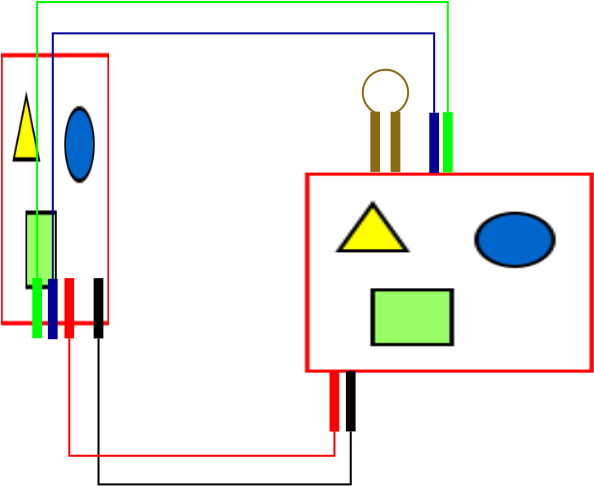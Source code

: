 <?xml version="1.0" encoding="UTF-8"?>
<dia:diagram xmlns:dia="http://www.lysator.liu.se/~alla/dia/">
  <dia:layer name="Fondo" visible="true" connectable="false"/>
  <dia:layer name="Fondo" visible="true" connectable="false"/>
  <dia:layer name="Fondo" visible="true" connectable="true" active="true">
    <dia:object type="Standard - Image" version="0" id="O0">
      <dia:attribute name="obj_pos">
        <dia:point val="7.35,-4.775"/>
      </dia:attribute>
      <dia:attribute name="obj_bb">
        <dia:rectangle val="7.35,-4.775;12.754,8.834"/>
      </dia:attribute>
      <dia:attribute name="elem_corner">
        <dia:point val="7.35,-4.775"/>
      </dia:attribute>
      <dia:attribute name="elem_width">
        <dia:real val="5.404"/>
      </dia:attribute>
      <dia:attribute name="elem_height">
        <dia:real val="13.609"/>
      </dia:attribute>
      <dia:attribute name="draw_border">
        <dia:boolean val="false"/>
      </dia:attribute>
      <dia:attribute name="keep_aspect">
        <dia:boolean val="true"/>
      </dia:attribute>
      <dia:attribute name="file">
        <dia:string>#FTDI.png#</dia:string>
      </dia:attribute>
    </dia:object>
    <dia:object type="Standard - Image" version="0" id="O1">
      <dia:attribute name="obj_pos">
        <dia:point val="22.55,1.2"/>
      </dia:attribute>
      <dia:attribute name="obj_bb">
        <dia:rectangle val="22.55,1.2;37,11.203"/>
      </dia:attribute>
      <dia:attribute name="elem_corner">
        <dia:point val="22.55,1.2"/>
      </dia:attribute>
      <dia:attribute name="elem_width">
        <dia:real val="14.45"/>
      </dia:attribute>
      <dia:attribute name="elem_height">
        <dia:real val="10.003"/>
      </dia:attribute>
      <dia:attribute name="draw_border">
        <dia:boolean val="false"/>
      </dia:attribute>
      <dia:attribute name="keep_aspect">
        <dia:boolean val="true"/>
      </dia:attribute>
      <dia:attribute name="file">
        <dia:string>#ESPCAM.png#</dia:string>
      </dia:attribute>
    </dia:object>
    <dia:object type="Standard - Box" version="0" id="O2">
      <dia:attribute name="obj_pos">
        <dia:point val="12.032,6.526"/>
      </dia:attribute>
      <dia:attribute name="obj_bb">
        <dia:rectangle val="11.982,6.476;12.469,9.49"/>
      </dia:attribute>
      <dia:attribute name="elem_corner">
        <dia:point val="12.032,6.526"/>
      </dia:attribute>
      <dia:attribute name="elem_width">
        <dia:real val="0.386"/>
      </dia:attribute>
      <dia:attribute name="elem_height">
        <dia:real val="2.914"/>
      </dia:attribute>
      <dia:attribute name="inner_color">
        <dia:color val="#000000ff"/>
      </dia:attribute>
      <dia:attribute name="show_background">
        <dia:boolean val="true"/>
      </dia:attribute>
    </dia:object>
    <dia:object type="Standard - Box" version="0" id="O3">
      <dia:attribute name="obj_pos">
        <dia:point val="10.573,6.522"/>
      </dia:attribute>
      <dia:attribute name="obj_bb">
        <dia:rectangle val="10.523,6.472;11.009,9.486"/>
      </dia:attribute>
      <dia:attribute name="elem_corner">
        <dia:point val="10.573,6.522"/>
      </dia:attribute>
      <dia:attribute name="elem_width">
        <dia:real val="0.386"/>
      </dia:attribute>
      <dia:attribute name="elem_height">
        <dia:real val="2.914"/>
      </dia:attribute>
      <dia:attribute name="border_color">
        <dia:color val="#ff0000ff"/>
      </dia:attribute>
      <dia:attribute name="inner_color">
        <dia:color val="#ff0000ff"/>
      </dia:attribute>
      <dia:attribute name="show_background">
        <dia:boolean val="true"/>
      </dia:attribute>
    </dia:object>
    <dia:object type="Standard - Box" version="0" id="O4">
      <dia:attribute name="obj_pos">
        <dia:point val="25.867,-1.8"/>
      </dia:attribute>
      <dia:attribute name="obj_bb">
        <dia:rectangle val="25.817,-1.85;26.304,1.164"/>
      </dia:attribute>
      <dia:attribute name="elem_corner">
        <dia:point val="25.867,-1.8"/>
      </dia:attribute>
      <dia:attribute name="elem_width">
        <dia:real val="0.386"/>
      </dia:attribute>
      <dia:attribute name="elem_height">
        <dia:real val="2.914"/>
      </dia:attribute>
      <dia:attribute name="border_color">
        <dia:color val="#8b6914ff"/>
      </dia:attribute>
      <dia:attribute name="inner_color">
        <dia:color val="#8b6914ff"/>
      </dia:attribute>
      <dia:attribute name="show_background">
        <dia:boolean val="true"/>
      </dia:attribute>
    </dia:object>
    <dia:object type="Standard - Box" version="0" id="O5">
      <dia:attribute name="obj_pos">
        <dia:point val="24.644,11.175"/>
      </dia:attribute>
      <dia:attribute name="obj_bb">
        <dia:rectangle val="24.594,11.124;25.08,14.138"/>
      </dia:attribute>
      <dia:attribute name="elem_corner">
        <dia:point val="24.644,11.175"/>
      </dia:attribute>
      <dia:attribute name="elem_width">
        <dia:real val="0.386"/>
      </dia:attribute>
      <dia:attribute name="elem_height">
        <dia:real val="2.914"/>
      </dia:attribute>
      <dia:attribute name="inner_color">
        <dia:color val="#000000ff"/>
      </dia:attribute>
      <dia:attribute name="show_background">
        <dia:boolean val="true"/>
      </dia:attribute>
    </dia:object>
    <dia:object type="Standard - ZigZagLine" version="1" id="O6">
      <dia:attribute name="obj_pos">
        <dia:point val="12.226,9.489"/>
      </dia:attribute>
      <dia:attribute name="obj_bb">
        <dia:rectangle val="12.176,9.439;24.887,16.839"/>
      </dia:attribute>
      <dia:attribute name="orth_points">
        <dia:point val="12.226,9.489"/>
        <dia:point val="12.226,16.789"/>
        <dia:point val="24.837,16.789"/>
        <dia:point val="24.837,14.138"/>
      </dia:attribute>
      <dia:attribute name="orth_orient">
        <dia:enum val="1"/>
        <dia:enum val="0"/>
        <dia:enum val="1"/>
      </dia:attribute>
      <dia:attribute name="autorouting">
        <dia:boolean val="false"/>
      </dia:attribute>
      <dia:connections>
        <dia:connection handle="0" to="O2" connection="8"/>
        <dia:connection handle="1" to="O5" connection="8"/>
      </dia:connections>
    </dia:object>
    <dia:object type="Standard - Box" version="0" id="O7">
      <dia:attribute name="obj_pos">
        <dia:point val="23.828,11.183"/>
      </dia:attribute>
      <dia:attribute name="obj_bb">
        <dia:rectangle val="23.778,11.133;24.264,14.146"/>
      </dia:attribute>
      <dia:attribute name="elem_corner">
        <dia:point val="23.828,11.183"/>
      </dia:attribute>
      <dia:attribute name="elem_width">
        <dia:real val="0.386"/>
      </dia:attribute>
      <dia:attribute name="elem_height">
        <dia:real val="2.914"/>
      </dia:attribute>
      <dia:attribute name="border_color">
        <dia:color val="#ff0000ff"/>
      </dia:attribute>
      <dia:attribute name="inner_color">
        <dia:color val="#ff0000ff"/>
      </dia:attribute>
      <dia:attribute name="show_background">
        <dia:boolean val="true"/>
      </dia:attribute>
    </dia:object>
    <dia:object type="Standard - ZigZagLine" version="1" id="O8">
      <dia:attribute name="obj_pos">
        <dia:point val="10.766,9.486"/>
      </dia:attribute>
      <dia:attribute name="obj_bb">
        <dia:rectangle val="10.716,9.436;24.071,15.407"/>
      </dia:attribute>
      <dia:attribute name="orth_points">
        <dia:point val="10.766,9.486"/>
        <dia:point val="10.766,15.357"/>
        <dia:point val="24.021,15.357"/>
        <dia:point val="24.021,14.136"/>
      </dia:attribute>
      <dia:attribute name="orth_orient">
        <dia:enum val="1"/>
        <dia:enum val="0"/>
        <dia:enum val="1"/>
      </dia:attribute>
      <dia:attribute name="autorouting">
        <dia:boolean val="false"/>
      </dia:attribute>
      <dia:attribute name="line_color">
        <dia:color val="#ff0000ff"/>
      </dia:attribute>
      <dia:connections>
        <dia:connection handle="0" to="O3" connection="8"/>
        <dia:connection handle="1" to="O7" connection="8"/>
      </dia:connections>
    </dia:object>
    <dia:object type="Standard - Box" version="0" id="O9">
      <dia:attribute name="obj_pos">
        <dia:point val="8.964,6.515"/>
      </dia:attribute>
      <dia:attribute name="obj_bb">
        <dia:rectangle val="8.914,6.465;9.4,9.479"/>
      </dia:attribute>
      <dia:attribute name="elem_corner">
        <dia:point val="8.964,6.515"/>
      </dia:attribute>
      <dia:attribute name="elem_width">
        <dia:real val="0.386"/>
      </dia:attribute>
      <dia:attribute name="elem_height">
        <dia:real val="2.914"/>
      </dia:attribute>
      <dia:attribute name="border_color">
        <dia:color val="#00ff00ff"/>
      </dia:attribute>
      <dia:attribute name="inner_color">
        <dia:color val="#00ff00ff"/>
      </dia:attribute>
      <dia:attribute name="show_background">
        <dia:boolean val="true"/>
      </dia:attribute>
    </dia:object>
    <dia:object type="Standard - Box" version="0" id="O10">
      <dia:attribute name="obj_pos">
        <dia:point val="29.498,-1.772"/>
      </dia:attribute>
      <dia:attribute name="obj_bb">
        <dia:rectangle val="29.448,-1.822;29.934,1.191"/>
      </dia:attribute>
      <dia:attribute name="elem_corner">
        <dia:point val="29.498,-1.772"/>
      </dia:attribute>
      <dia:attribute name="elem_width">
        <dia:real val="0.386"/>
      </dia:attribute>
      <dia:attribute name="elem_height">
        <dia:real val="2.914"/>
      </dia:attribute>
      <dia:attribute name="border_color">
        <dia:color val="#00ff00ff"/>
      </dia:attribute>
      <dia:attribute name="inner_color">
        <dia:color val="#00ff00ff"/>
      </dia:attribute>
      <dia:attribute name="show_background">
        <dia:boolean val="true"/>
      </dia:attribute>
    </dia:object>
    <dia:object type="Standard - ZigZagLine" version="1" id="O11">
      <dia:attribute name="obj_pos">
        <dia:point val="9.157,6.465"/>
      </dia:attribute>
      <dia:attribute name="obj_bb">
        <dia:rectangle val="9.107,-7.382;29.741,6.515"/>
      </dia:attribute>
      <dia:attribute name="orth_points">
        <dia:point val="9.157,6.465"/>
        <dia:point val="9.157,-7.332"/>
        <dia:point val="29.691,-7.332"/>
        <dia:point val="29.691,-1.809"/>
      </dia:attribute>
      <dia:attribute name="orth_orient">
        <dia:enum val="1"/>
        <dia:enum val="0"/>
        <dia:enum val="1"/>
      </dia:attribute>
      <dia:attribute name="autorouting">
        <dia:boolean val="false"/>
      </dia:attribute>
      <dia:attribute name="line_color">
        <dia:color val="#00ff00ff"/>
      </dia:attribute>
      <dia:connections>
        <dia:connection handle="0" to="O9" connection="8"/>
        <dia:connection handle="1" to="O10" connection="8"/>
      </dia:connections>
    </dia:object>
    <dia:object type="Standard - Box" version="0" id="O12">
      <dia:attribute name="obj_pos">
        <dia:point val="9.746,6.563"/>
      </dia:attribute>
      <dia:attribute name="obj_bb">
        <dia:rectangle val="9.696,6.513;10.183,9.527"/>
      </dia:attribute>
      <dia:attribute name="elem_corner">
        <dia:point val="9.746,6.563"/>
      </dia:attribute>
      <dia:attribute name="elem_width">
        <dia:real val="0.386"/>
      </dia:attribute>
      <dia:attribute name="elem_height">
        <dia:real val="2.914"/>
      </dia:attribute>
      <dia:attribute name="border_color">
        <dia:color val="#000099ff"/>
      </dia:attribute>
      <dia:attribute name="inner_color">
        <dia:color val="#000099ff"/>
      </dia:attribute>
      <dia:attribute name="show_background">
        <dia:boolean val="true"/>
      </dia:attribute>
    </dia:object>
    <dia:object type="Standard - Box" version="0" id="O13">
      <dia:attribute name="obj_pos">
        <dia:point val="28.815,-1.746"/>
      </dia:attribute>
      <dia:attribute name="obj_bb">
        <dia:rectangle val="28.765,-1.796;29.252,1.218"/>
      </dia:attribute>
      <dia:attribute name="elem_corner">
        <dia:point val="28.815,-1.746"/>
      </dia:attribute>
      <dia:attribute name="elem_width">
        <dia:real val="0.386"/>
      </dia:attribute>
      <dia:attribute name="elem_height">
        <dia:real val="2.914"/>
      </dia:attribute>
      <dia:attribute name="border_color">
        <dia:color val="#000099ff"/>
      </dia:attribute>
      <dia:attribute name="inner_color">
        <dia:color val="#000099ff"/>
      </dia:attribute>
      <dia:attribute name="show_background">
        <dia:boolean val="true"/>
      </dia:attribute>
    </dia:object>
    <dia:object type="Standard - ZigZagLine" version="1" id="O14">
      <dia:attribute name="obj_pos">
        <dia:point val="9.94,6.62"/>
      </dia:attribute>
      <dia:attribute name="obj_bb">
        <dia:rectangle val="9.89,-5.815;29.058,6.67"/>
      </dia:attribute>
      <dia:attribute name="orth_points">
        <dia:point val="9.94,6.62"/>
        <dia:point val="9.94,-5.765"/>
        <dia:point val="29.008,-5.765"/>
        <dia:point val="29.008,-1.796"/>
      </dia:attribute>
      <dia:attribute name="orth_orient">
        <dia:enum val="1"/>
        <dia:enum val="0"/>
        <dia:enum val="1"/>
      </dia:attribute>
      <dia:attribute name="autorouting">
        <dia:boolean val="false"/>
      </dia:attribute>
      <dia:attribute name="line_color">
        <dia:color val="#000099ff"/>
      </dia:attribute>
      <dia:connections>
        <dia:connection handle="0" to="O12" connection="8"/>
        <dia:connection handle="1" to="O13" connection="8"/>
      </dia:connections>
    </dia:object>
    <dia:object type="Standard - Box" version="0" id="O15">
      <dia:attribute name="obj_pos">
        <dia:point val="26.882,-1.795"/>
      </dia:attribute>
      <dia:attribute name="obj_bb">
        <dia:rectangle val="26.832,-1.845;27.318,1.168"/>
      </dia:attribute>
      <dia:attribute name="elem_corner">
        <dia:point val="26.882,-1.795"/>
      </dia:attribute>
      <dia:attribute name="elem_width">
        <dia:real val="0.386"/>
      </dia:attribute>
      <dia:attribute name="elem_height">
        <dia:real val="2.914"/>
      </dia:attribute>
      <dia:attribute name="border_color">
        <dia:color val="#8b6914ff"/>
      </dia:attribute>
      <dia:attribute name="inner_color">
        <dia:color val="#8b6914ff"/>
      </dia:attribute>
      <dia:attribute name="show_background">
        <dia:boolean val="true"/>
      </dia:attribute>
    </dia:object>
    <dia:object type="Standard - Arc" version="0" id="O16">
      <dia:attribute name="obj_pos">
        <dia:point val="27.075,-1.795"/>
      </dia:attribute>
      <dia:attribute name="obj_bb">
        <dia:rectangle val="25.39,-3.993;27.755,-1.745"/>
      </dia:attribute>
      <dia:attribute name="conn_endpoints">
        <dia:point val="27.075,-1.795"/>
        <dia:point val="26.061,-1.8"/>
      </dia:attribute>
      <dia:attribute name="arc_color">
        <dia:color val="#8b6914ff"/>
      </dia:attribute>
      <dia:attribute name="curve_distance">
        <dia:real val="2.146"/>
      </dia:attribute>
      <dia:connections>
        <dia:connection handle="0" to="O15" connection="1"/>
        <dia:connection handle="1" to="O4" connection="1"/>
      </dia:connections>
    </dia:object>
  </dia:layer>
</dia:diagram>
